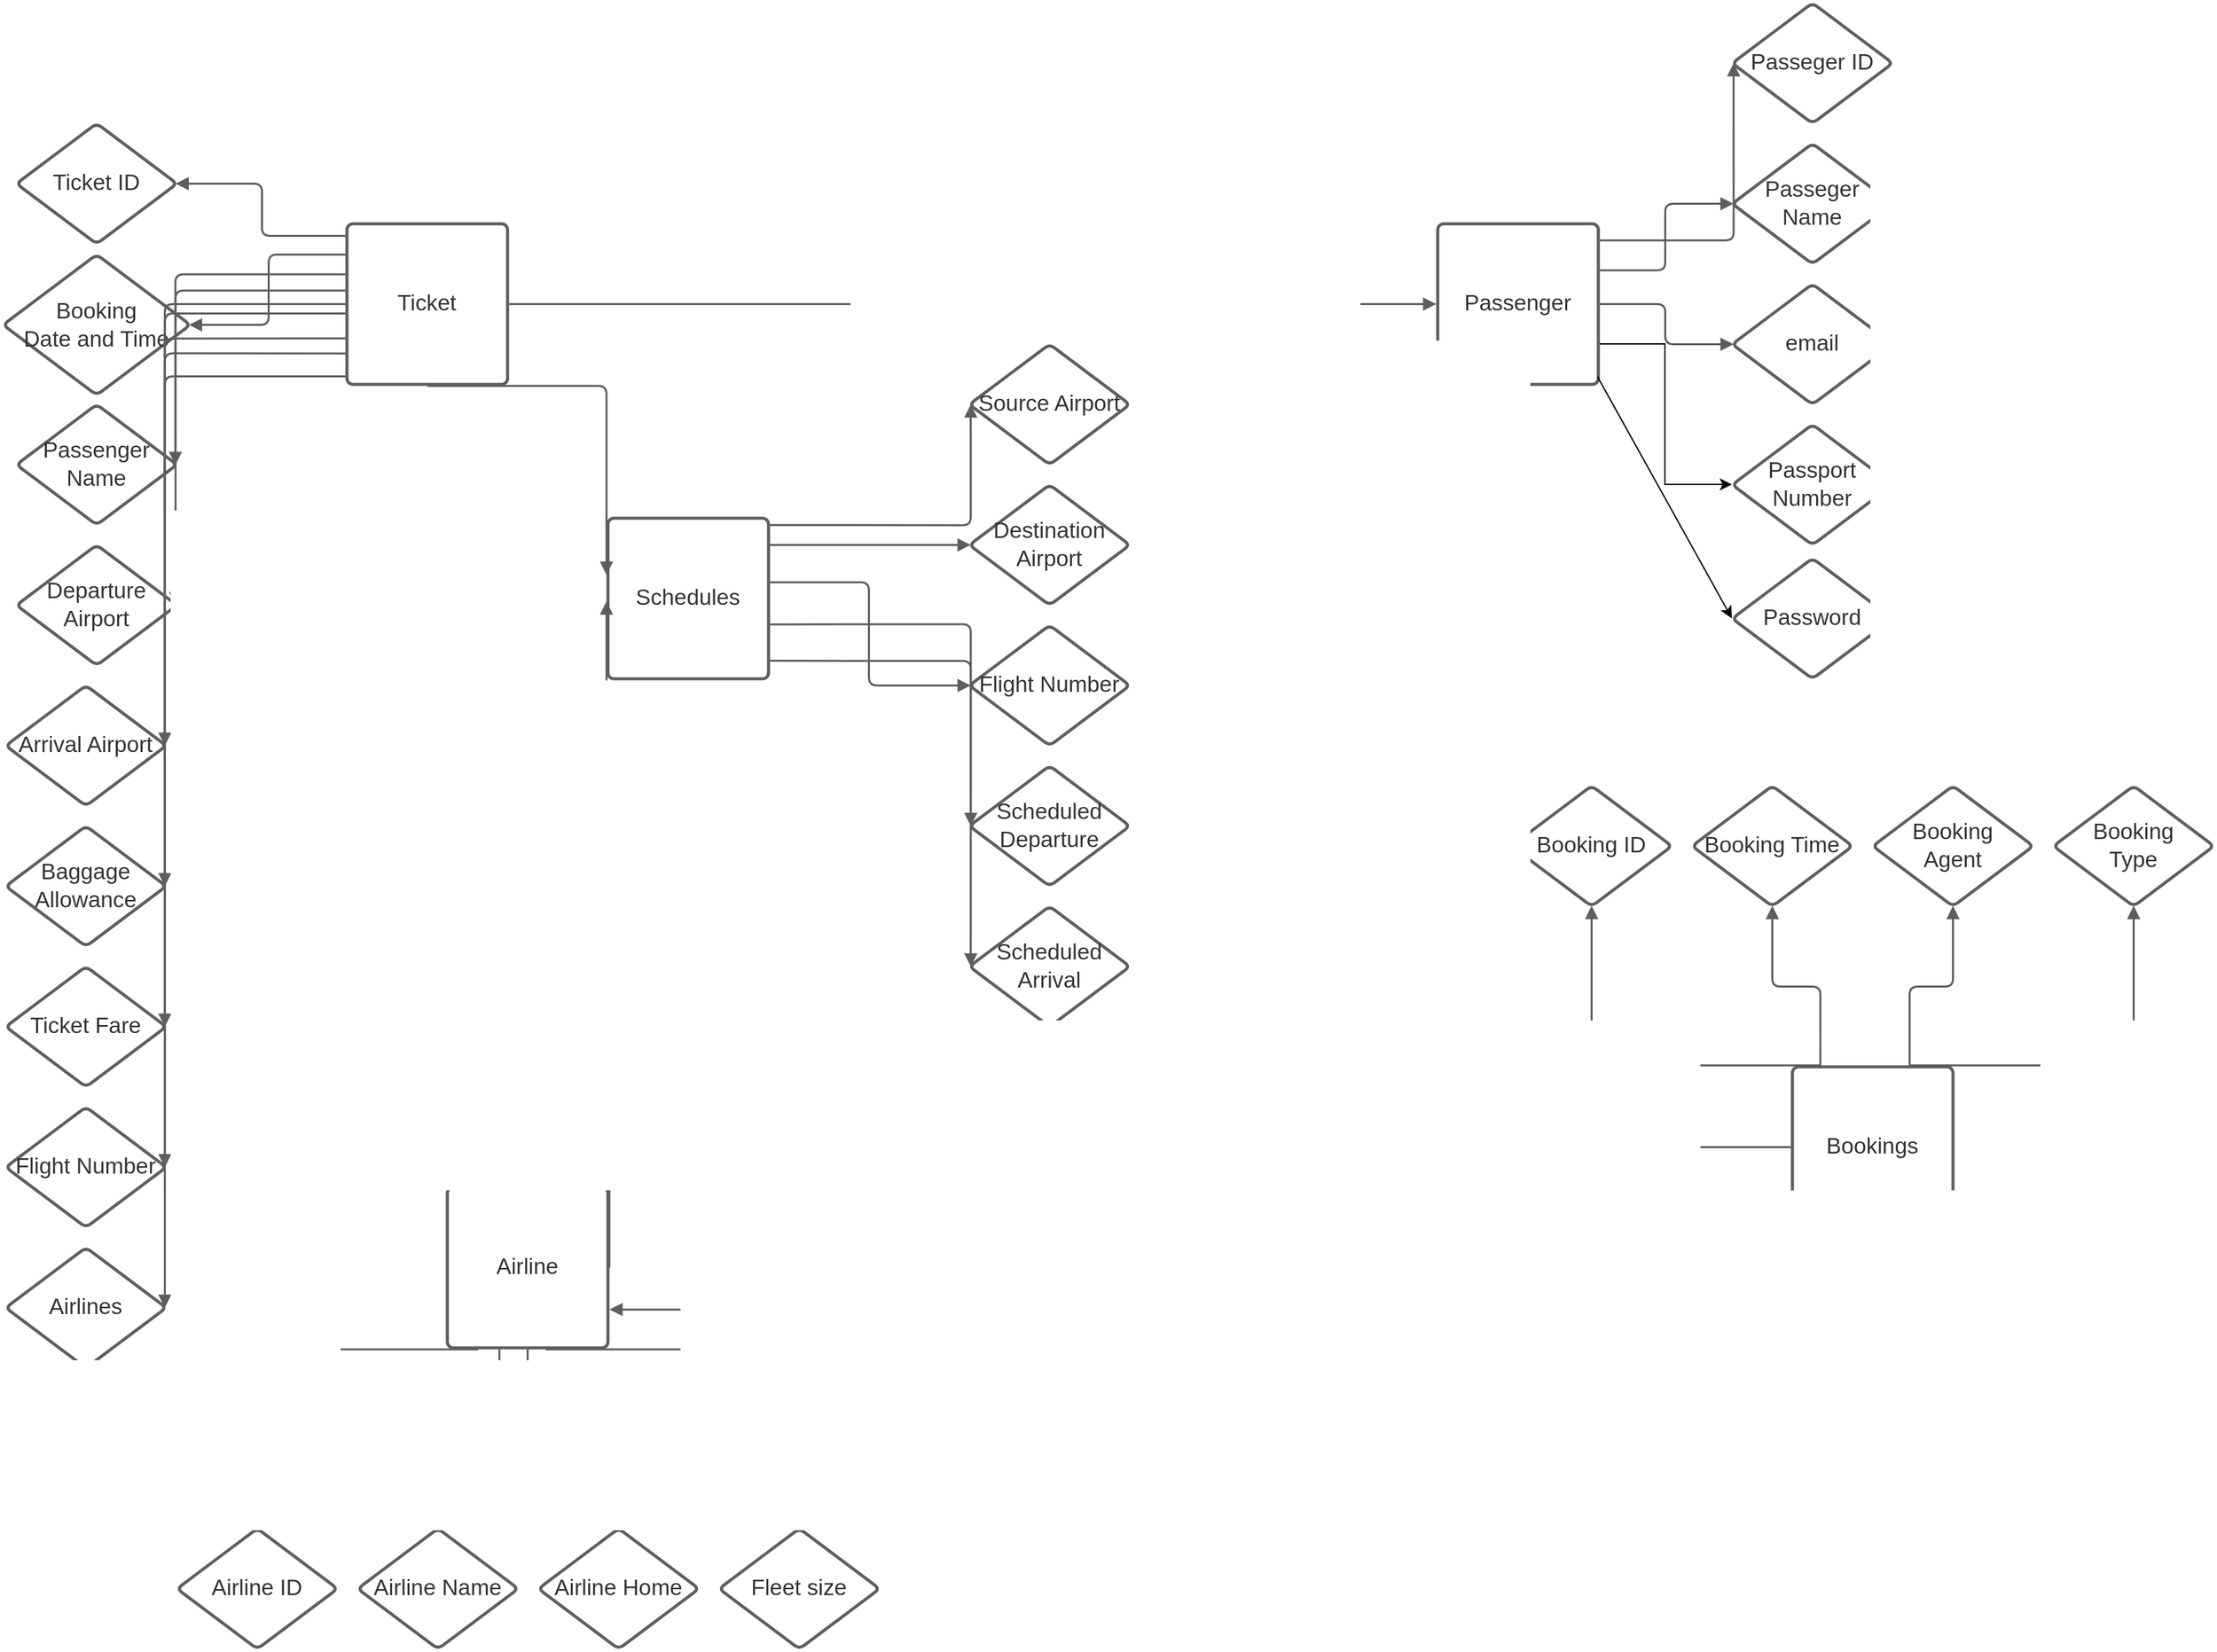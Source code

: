 <mxfile version="20.4.0" type="github">
  <diagram id="NJr7E7SvEQHaR1vQTsLx" name="Page-1">
    <mxGraphModel dx="2805" dy="2270" grid="1" gridSize="10" guides="1" tooltips="1" connect="1" arrows="1" fold="1" page="1" pageScale="1" pageWidth="850" pageHeight="1100" math="0" shadow="0">
      <root>
        <mxCell id="0" />
        <mxCell id="1" parent="0" />
        <UserObject label="Ticket" lucidchartObjectId="Fm5VCUD4C.kJ" id="rwwEqO6ymxVBcCzunAvk-1">
          <mxCell style="html=1;overflow=block;blockSpacing=1;whiteSpace=wrap;fontSize=16.7;fontColor=#333333;spacing=3.8;strokeColor=#5e5e5e;strokeOpacity=100;rounded=1;absoluteArcSize=1;arcSize=9;strokeWidth=2.3;" vertex="1" parent="1">
            <mxGeometry x="45" y="90" width="120" height="120" as="geometry" />
          </mxCell>
        </UserObject>
        <mxCell id="rwwEqO6ymxVBcCzunAvk-63" style="edgeStyle=orthogonalEdgeStyle;rounded=0;orthogonalLoop=1;jettySize=auto;html=1;exitX=1;exitY=0.75;exitDx=0;exitDy=0;entryX=0;entryY=0.5;entryDx=0;entryDy=0;" edge="1" parent="1" source="rwwEqO6ymxVBcCzunAvk-2" target="rwwEqO6ymxVBcCzunAvk-62">
          <mxGeometry relative="1" as="geometry" />
        </mxCell>
        <UserObject label="Passenger" lucidchartObjectId="0m5VhH8~N0yO" id="rwwEqO6ymxVBcCzunAvk-2">
          <mxCell style="html=1;overflow=block;blockSpacing=1;whiteSpace=wrap;fontSize=16.7;fontColor=#333333;spacing=3.8;strokeColor=#5e5e5e;strokeOpacity=100;rounded=1;absoluteArcSize=1;arcSize=9;strokeWidth=2.3;" vertex="1" parent="1">
            <mxGeometry x="860" y="90" width="120" height="120" as="geometry" />
          </mxCell>
        </UserObject>
        <UserObject label="Airline" lucidchartObjectId="nn5V1CBqbZpH" id="rwwEqO6ymxVBcCzunAvk-3">
          <mxCell style="html=1;overflow=block;blockSpacing=1;whiteSpace=wrap;fontSize=16.7;fontColor=#333333;spacing=3.8;strokeColor=#5e5e5e;strokeOpacity=100;rounded=1;absoluteArcSize=1;arcSize=9;strokeWidth=2.3;" vertex="1" parent="1">
            <mxGeometry x="120" y="810" width="120" height="120" as="geometry" />
          </mxCell>
        </UserObject>
        <UserObject label="Bookings" lucidchartObjectId="7q5VzRcH4v94" id="rwwEqO6ymxVBcCzunAvk-4">
          <mxCell style="html=1;overflow=block;blockSpacing=1;whiteSpace=wrap;fontSize=16.7;fontColor=#333333;spacing=3.8;strokeColor=#5e5e5e;strokeOpacity=100;rounded=1;absoluteArcSize=1;arcSize=9;strokeWidth=2.3;" vertex="1" parent="1">
            <mxGeometry x="1125" y="720" width="120" height="120" as="geometry" />
          </mxCell>
        </UserObject>
        <UserObject label="Schedules" lucidchartObjectId="Ow5VTkC.PQJ9" id="rwwEqO6ymxVBcCzunAvk-5">
          <mxCell style="html=1;overflow=block;blockSpacing=1;whiteSpace=wrap;fontSize=16.7;fontColor=#333333;spacing=3.8;strokeColor=#5e5e5e;strokeOpacity=100;rounded=1;absoluteArcSize=1;arcSize=9;strokeWidth=2.3;" vertex="1" parent="1">
            <mxGeometry x="240" y="310" width="120" height="120" as="geometry" />
          </mxCell>
        </UserObject>
        <UserObject label="" lucidchartObjectId="2w5VOv6-DANv" id="rwwEqO6ymxVBcCzunAvk-6">
          <mxCell style="html=1;jettySize=18;whiteSpace=wrap;fontSize=13;strokeColor=#5E5E5E;strokeWidth=1.5;rounded=1;arcSize=12;edgeStyle=orthogonalEdgeStyle;startArrow=none;endArrow=block;endFill=1;exitX=1.009;exitY=0.5;exitPerimeter=0;entryX=-0.009;entryY=0.5;entryPerimeter=0;" edge="1" parent="1" source="rwwEqO6ymxVBcCzunAvk-1" target="rwwEqO6ymxVBcCzunAvk-2">
            <mxGeometry width="100" height="100" relative="1" as="geometry">
              <Array as="points" />
            </mxGeometry>
          </mxCell>
        </UserObject>
        <UserObject label="" lucidchartObjectId="-w5V1gX_P.D4" id="rwwEqO6ymxVBcCzunAvk-7">
          <mxCell style="html=1;jettySize=18;whiteSpace=wrap;fontSize=13;strokeColor=#5E5E5E;strokeWidth=1.5;rounded=1;arcSize=12;edgeStyle=orthogonalEdgeStyle;startArrow=none;endArrow=block;endFill=1;exitX=1.009;exitY=0.5;exitPerimeter=0;entryX=-0.009;entryY=0.518;entryPerimeter=0;" edge="1" parent="1" source="rwwEqO6ymxVBcCzunAvk-3" target="rwwEqO6ymxVBcCzunAvk-5">
            <mxGeometry width="100" height="100" relative="1" as="geometry">
              <Array as="points" />
            </mxGeometry>
          </mxCell>
        </UserObject>
        <UserObject label="" lucidchartObjectId="bx5Vd0xJ5Oju" id="rwwEqO6ymxVBcCzunAvk-8">
          <mxCell style="html=1;jettySize=18;whiteSpace=wrap;fontSize=13;strokeColor=#5E5E5E;strokeWidth=1.5;rounded=1;arcSize=12;edgeStyle=orthogonalEdgeStyle;startArrow=none;endArrow=block;endFill=1;exitX=-0.009;exitY=0.5;exitPerimeter=0;entryX=1.009;entryY=0.761;entryPerimeter=0;" edge="1" parent="1" source="rwwEqO6ymxVBcCzunAvk-4" target="rwwEqO6ymxVBcCzunAvk-3">
            <mxGeometry width="100" height="100" relative="1" as="geometry">
              <Array as="points" />
            </mxGeometry>
          </mxCell>
        </UserObject>
        <UserObject label="" lucidchartObjectId="nx5V4lcjuJgG" id="rwwEqO6ymxVBcCzunAvk-9">
          <mxCell style="html=1;jettySize=18;whiteSpace=wrap;fontSize=13;strokeColor=#5E5E5E;strokeWidth=1.5;rounded=1;arcSize=12;edgeStyle=orthogonalEdgeStyle;startArrow=none;endArrow=block;endFill=1;exitX=0.5;exitY=1.009;exitPerimeter=0;entryX=-0.009;entryY=0.353;entryPerimeter=0;" edge="1" parent="1" source="rwwEqO6ymxVBcCzunAvk-1" target="rwwEqO6ymxVBcCzunAvk-5">
            <mxGeometry width="100" height="100" relative="1" as="geometry">
              <Array as="points" />
            </mxGeometry>
          </mxCell>
        </UserObject>
        <UserObject label="Source Airport" lucidchartObjectId="0G5VAMmsP6j." id="rwwEqO6ymxVBcCzunAvk-11">
          <mxCell style="html=1;overflow=block;blockSpacing=1;whiteSpace=wrap;rhombus;fontSize=16.7;fontColor=#333333;spacing=3.8;strokeColor=#5e5e5e;strokeOpacity=100;rounded=1;absoluteArcSize=1;arcSize=9;strokeWidth=2.3;" vertex="1" parent="1">
            <mxGeometry x="510" y="180" width="120" height="90" as="geometry" />
          </mxCell>
        </UserObject>
        <UserObject label="Destination Airport" lucidchartObjectId="uH5Vp8.bNOvY" id="rwwEqO6ymxVBcCzunAvk-12">
          <mxCell style="html=1;overflow=block;blockSpacing=1;whiteSpace=wrap;rhombus;fontSize=16.7;fontColor=#333333;spacing=3.8;strokeColor=#5e5e5e;strokeOpacity=100;rounded=1;absoluteArcSize=1;arcSize=9;strokeWidth=2.3;" vertex="1" parent="1">
            <mxGeometry x="510" y="285" width="120" height="90" as="geometry" />
          </mxCell>
        </UserObject>
        <UserObject label="Flight Number" lucidchartObjectId="GH5V97KyXGI6" id="rwwEqO6ymxVBcCzunAvk-13">
          <mxCell style="html=1;overflow=block;blockSpacing=1;whiteSpace=wrap;rhombus;fontSize=16.7;fontColor=#333333;spacing=3.8;strokeColor=#5e5e5e;strokeOpacity=100;rounded=1;absoluteArcSize=1;arcSize=9;strokeWidth=2.3;" vertex="1" parent="1">
            <mxGeometry x="510" y="390" width="120" height="90" as="geometry" />
          </mxCell>
        </UserObject>
        <UserObject label="Scheduled Departure" lucidchartObjectId="kI5VpfXz0Y34" id="rwwEqO6ymxVBcCzunAvk-14">
          <mxCell style="html=1;overflow=block;blockSpacing=1;whiteSpace=wrap;rhombus;fontSize=16.7;fontColor=#333333;spacing=3.8;strokeColor=#5e5e5e;strokeOpacity=100;rounded=1;absoluteArcSize=1;arcSize=9;strokeWidth=2.3;" vertex="1" parent="1">
            <mxGeometry x="510" y="495" width="120" height="90" as="geometry" />
          </mxCell>
        </UserObject>
        <UserObject label="Scheduled Arrival" lucidchartObjectId="xI5VFGIuFqcr" id="rwwEqO6ymxVBcCzunAvk-15">
          <mxCell style="html=1;overflow=block;blockSpacing=1;whiteSpace=wrap;rhombus;fontSize=16.7;fontColor=#333333;spacing=3.8;strokeColor=#5e5e5e;strokeOpacity=100;rounded=1;absoluteArcSize=1;arcSize=9;strokeWidth=2.3;" vertex="1" parent="1">
            <mxGeometry x="510" y="600" width="120" height="90" as="geometry" />
          </mxCell>
        </UserObject>
        <UserObject label="" lucidchartObjectId="LI5VxFXyH3Ur" id="rwwEqO6ymxVBcCzunAvk-16">
          <mxCell style="html=1;jettySize=18;whiteSpace=wrap;fontSize=13;strokeColor=#5E5E5E;strokeWidth=1.5;rounded=1;arcSize=12;edgeStyle=orthogonalEdgeStyle;startArrow=none;endArrow=block;endFill=1;exitX=1.009;exitY=0.043;exitPerimeter=0;entryX=0.009;entryY=0.5;entryPerimeter=0;" edge="1" parent="1" source="rwwEqO6ymxVBcCzunAvk-5" target="rwwEqO6ymxVBcCzunAvk-11">
            <mxGeometry width="100" height="100" relative="1" as="geometry">
              <Array as="points" />
            </mxGeometry>
          </mxCell>
        </UserObject>
        <UserObject label="" lucidchartObjectId="NI5Vds1T3dC4" id="rwwEqO6ymxVBcCzunAvk-17">
          <mxCell style="html=1;jettySize=18;whiteSpace=wrap;fontSize=13;strokeColor=#5E5E5E;strokeWidth=1.5;rounded=1;arcSize=12;edgeStyle=orthogonalEdgeStyle;startArrow=none;endArrow=block;endFill=1;exitX=1.009;exitY=0.167;exitPerimeter=0;entryX=0.009;entryY=0.5;entryPerimeter=0;" edge="1" parent="1" source="rwwEqO6ymxVBcCzunAvk-5" target="rwwEqO6ymxVBcCzunAvk-12">
            <mxGeometry width="100" height="100" relative="1" as="geometry">
              <Array as="points" />
            </mxGeometry>
          </mxCell>
        </UserObject>
        <UserObject label="" lucidchartObjectId="TI5VMy9LbJIM" id="rwwEqO6ymxVBcCzunAvk-18">
          <mxCell style="html=1;jettySize=18;whiteSpace=wrap;fontSize=13;strokeColor=#5E5E5E;strokeWidth=1.5;rounded=1;arcSize=12;edgeStyle=orthogonalEdgeStyle;startArrow=none;endArrow=block;endFill=1;exitX=1.009;exitY=0.399;exitPerimeter=0;entryX=0.009;entryY=0.5;entryPerimeter=0;" edge="1" parent="1" source="rwwEqO6ymxVBcCzunAvk-5" target="rwwEqO6ymxVBcCzunAvk-13">
            <mxGeometry width="100" height="100" relative="1" as="geometry">
              <Array as="points" />
            </mxGeometry>
          </mxCell>
        </UserObject>
        <UserObject label="" lucidchartObjectId="vJ5VB6rCKYNH" id="rwwEqO6ymxVBcCzunAvk-19">
          <mxCell style="html=1;jettySize=18;whiteSpace=wrap;fontSize=13;strokeColor=#5E5E5E;strokeWidth=1.5;rounded=1;arcSize=12;edgeStyle=orthogonalEdgeStyle;startArrow=none;endArrow=block;endFill=1;exitX=1.009;exitY=0.661;exitPerimeter=0;entryX=0.009;entryY=0.5;entryPerimeter=0;" edge="1" parent="1" source="rwwEqO6ymxVBcCzunAvk-5" target="rwwEqO6ymxVBcCzunAvk-14">
            <mxGeometry width="100" height="100" relative="1" as="geometry">
              <Array as="points" />
            </mxGeometry>
          </mxCell>
        </UserObject>
        <UserObject label="" lucidchartObjectId="yJ5VWNncPXeZ" id="rwwEqO6ymxVBcCzunAvk-20">
          <mxCell style="html=1;jettySize=18;whiteSpace=wrap;fontSize=13;strokeColor=#5E5E5E;strokeWidth=1.5;rounded=1;arcSize=12;edgeStyle=orthogonalEdgeStyle;startArrow=none;endArrow=block;endFill=1;exitX=1.009;exitY=0.888;exitPerimeter=0;entryX=0.009;entryY=0.5;entryPerimeter=0;" edge="1" parent="1" source="rwwEqO6ymxVBcCzunAvk-5" target="rwwEqO6ymxVBcCzunAvk-15">
            <mxGeometry width="100" height="100" relative="1" as="geometry">
              <Array as="points" />
            </mxGeometry>
          </mxCell>
        </UserObject>
        <UserObject label="Airline ID" lucidchartObjectId="hL5VdezZgwuH" id="rwwEqO6ymxVBcCzunAvk-21">
          <mxCell style="html=1;overflow=block;blockSpacing=1;whiteSpace=wrap;rhombus;fontSize=16.7;fontColor=#333333;spacing=3.8;strokeColor=#5e5e5e;strokeOpacity=100;rounded=1;absoluteArcSize=1;arcSize=9;strokeWidth=2.3;" vertex="1" parent="1">
            <mxGeometry x="-82" y="1065" width="120" height="90" as="geometry" />
          </mxCell>
        </UserObject>
        <UserObject label="Airline Name" lucidchartObjectId="rL5V3EdXXXrW" id="rwwEqO6ymxVBcCzunAvk-22">
          <mxCell style="html=1;overflow=block;blockSpacing=1;whiteSpace=wrap;rhombus;fontSize=16.7;fontColor=#333333;spacing=3.8;strokeColor=#5e5e5e;strokeOpacity=100;rounded=1;absoluteArcSize=1;arcSize=9;strokeWidth=2.3;" vertex="1" parent="1">
            <mxGeometry x="53" y="1065" width="120" height="90" as="geometry" />
          </mxCell>
        </UserObject>
        <UserObject label="Airline Home" lucidchartObjectId="vL5Veuiz3L.t" id="rwwEqO6ymxVBcCzunAvk-23">
          <mxCell style="html=1;overflow=block;blockSpacing=1;whiteSpace=wrap;rhombus;fontSize=16.7;fontColor=#333333;spacing=3.8;strokeColor=#5e5e5e;strokeOpacity=100;rounded=1;absoluteArcSize=1;arcSize=9;strokeWidth=2.3;" vertex="1" parent="1">
            <mxGeometry x="188" y="1065" width="120" height="90" as="geometry" />
          </mxCell>
        </UserObject>
        <UserObject label="Fleet size" lucidchartObjectId="zL5Vg_APFInP" id="rwwEqO6ymxVBcCzunAvk-24">
          <mxCell style="html=1;overflow=block;blockSpacing=1;whiteSpace=wrap;rhombus;fontSize=16.7;fontColor=#333333;spacing=3.8;strokeColor=#5e5e5e;strokeOpacity=100;rounded=1;absoluteArcSize=1;arcSize=9;strokeWidth=2.3;" vertex="1" parent="1">
            <mxGeometry x="323" y="1065" width="120" height="90" as="geometry" />
          </mxCell>
        </UserObject>
        <UserObject label="" lucidchartObjectId="QN5VmSA0xLcr" id="rwwEqO6ymxVBcCzunAvk-25">
          <mxCell style="html=1;jettySize=18;whiteSpace=wrap;fontSize=13;strokeColor=#5E5E5E;strokeWidth=1.5;rounded=1;arcSize=12;edgeStyle=orthogonalEdgeStyle;startArrow=none;endArrow=block;endFill=1;exitX=0.192;exitY=1.009;exitPerimeter=0;entryX=0.5;entryY=0.004;entryPerimeter=0;" edge="1" parent="1" source="rwwEqO6ymxVBcCzunAvk-3" target="rwwEqO6ymxVBcCzunAvk-21">
            <mxGeometry width="100" height="100" relative="1" as="geometry">
              <Array as="points" />
            </mxGeometry>
          </mxCell>
        </UserObject>
        <UserObject label="" lucidchartObjectId="ZN5V3.YG2r5." id="rwwEqO6ymxVBcCzunAvk-26">
          <mxCell style="html=1;jettySize=18;whiteSpace=wrap;fontSize=13;strokeColor=#5E5E5E;strokeWidth=1.5;rounded=1;arcSize=12;edgeStyle=orthogonalEdgeStyle;startArrow=none;endArrow=block;endFill=1;exitX=0.324;exitY=1.009;exitPerimeter=0;entryX=0.5;entryY=0.004;entryPerimeter=0;" edge="1" parent="1" source="rwwEqO6ymxVBcCzunAvk-3" target="rwwEqO6ymxVBcCzunAvk-22">
            <mxGeometry width="100" height="100" relative="1" as="geometry">
              <Array as="points" />
            </mxGeometry>
          </mxCell>
        </UserObject>
        <UserObject label="" lucidchartObjectId="2N5VEU3Fv.yW" id="rwwEqO6ymxVBcCzunAvk-27">
          <mxCell style="html=1;jettySize=18;whiteSpace=wrap;fontSize=13;strokeColor=#5E5E5E;strokeWidth=1.5;rounded=1;arcSize=12;edgeStyle=orthogonalEdgeStyle;startArrow=none;endArrow=block;endFill=1;exitX=0.5;exitY=1.009;exitPerimeter=0;entryX=0.5;entryY=0.004;entryPerimeter=0;" edge="1" parent="1" source="rwwEqO6ymxVBcCzunAvk-3" target="rwwEqO6ymxVBcCzunAvk-23">
            <mxGeometry width="100" height="100" relative="1" as="geometry">
              <Array as="points" />
            </mxGeometry>
          </mxCell>
        </UserObject>
        <UserObject label="" lucidchartObjectId="6N5VvMVMm4cU" id="rwwEqO6ymxVBcCzunAvk-28">
          <mxCell style="html=1;jettySize=18;whiteSpace=wrap;fontSize=13;strokeColor=#5E5E5E;strokeWidth=1.5;rounded=1;arcSize=12;edgeStyle=orthogonalEdgeStyle;startArrow=none;endArrow=block;endFill=1;exitX=0.612;exitY=1.009;exitPerimeter=0;entryX=0.5;entryY=0.004;entryPerimeter=0;" edge="1" parent="1" source="rwwEqO6ymxVBcCzunAvk-3" target="rwwEqO6ymxVBcCzunAvk-24">
            <mxGeometry width="100" height="100" relative="1" as="geometry">
              <Array as="points" />
            </mxGeometry>
          </mxCell>
        </UserObject>
        <UserObject label="Ticket ID" lucidchartObjectId="IR5V7azKxIJO" id="rwwEqO6ymxVBcCzunAvk-29">
          <mxCell style="html=1;overflow=block;blockSpacing=1;whiteSpace=wrap;rhombus;fontSize=16.7;fontColor=#333333;spacing=3.8;strokeColor=#5e5e5e;strokeOpacity=100;rounded=1;absoluteArcSize=1;arcSize=9;strokeWidth=2.3;" vertex="1" parent="1">
            <mxGeometry x="-202" y="15" width="120" height="90" as="geometry" />
          </mxCell>
        </UserObject>
        <UserObject label="Booking&#xa;Date and Time" lucidchartObjectId="OR5VnzNYM8q8" id="rwwEqO6ymxVBcCzunAvk-30">
          <mxCell style="html=1;overflow=block;blockSpacing=1;whiteSpace=wrap;rhombus;fontSize=16.7;fontColor=#333333;spacing=3.8;strokeColor=#5e5e5e;strokeOpacity=100;rounded=1;absoluteArcSize=1;arcSize=9;strokeWidth=2.3;" vertex="1" parent="1">
            <mxGeometry x="-212" y="113" width="140" height="105" as="geometry" />
          </mxCell>
        </UserObject>
        <UserObject label="Passenger Name" lucidchartObjectId="SR5VWvs5Lo2G" id="rwwEqO6ymxVBcCzunAvk-31">
          <mxCell style="html=1;overflow=block;blockSpacing=1;whiteSpace=wrap;rhombus;fontSize=16.7;fontColor=#333333;spacing=3.8;strokeColor=#5e5e5e;strokeOpacity=100;rounded=1;absoluteArcSize=1;arcSize=9;strokeWidth=2.3;" vertex="1" parent="1">
            <mxGeometry x="-202" y="225" width="120" height="90" as="geometry" />
          </mxCell>
        </UserObject>
        <UserObject label="Departure Airport" lucidchartObjectId="SR5VGSA2Hnaw" id="rwwEqO6ymxVBcCzunAvk-32">
          <mxCell style="html=1;overflow=block;blockSpacing=1;whiteSpace=wrap;rhombus;fontSize=16.7;fontColor=#333333;spacing=3.8;strokeColor=#5e5e5e;strokeOpacity=100;rounded=1;absoluteArcSize=1;arcSize=9;strokeWidth=2.3;" vertex="1" parent="1">
            <mxGeometry x="-202" y="330" width="120" height="90" as="geometry" />
          </mxCell>
        </UserObject>
        <UserObject label="Arrival Airport" lucidchartObjectId="ZR5V9vHlwbau" id="rwwEqO6ymxVBcCzunAvk-33">
          <mxCell style="html=1;overflow=block;blockSpacing=1;whiteSpace=wrap;rhombus;fontSize=16.7;fontColor=#333333;spacing=3.8;strokeColor=#5e5e5e;strokeOpacity=100;rounded=1;absoluteArcSize=1;arcSize=9;strokeWidth=2.3;" vertex="1" parent="1">
            <mxGeometry x="-210" y="435" width="120" height="90" as="geometry" />
          </mxCell>
        </UserObject>
        <UserObject label="Baggage Allowance" lucidchartObjectId="ZR5VtX6q.qOH" id="rwwEqO6ymxVBcCzunAvk-34">
          <mxCell style="html=1;overflow=block;blockSpacing=1;whiteSpace=wrap;rhombus;fontSize=16.7;fontColor=#333333;spacing=3.8;strokeColor=#5e5e5e;strokeOpacity=100;rounded=1;absoluteArcSize=1;arcSize=9;strokeWidth=2.3;" vertex="1" parent="1">
            <mxGeometry x="-210" y="540" width="120" height="90" as="geometry" />
          </mxCell>
        </UserObject>
        <UserObject label="Ticket Fare" lucidchartObjectId="4S5VwBM.3yt_" id="rwwEqO6ymxVBcCzunAvk-35">
          <mxCell style="html=1;overflow=block;blockSpacing=1;whiteSpace=wrap;rhombus;fontSize=16.7;fontColor=#333333;spacing=3.8;strokeColor=#5e5e5e;strokeOpacity=100;rounded=1;absoluteArcSize=1;arcSize=9;strokeWidth=2.3;" vertex="1" parent="1">
            <mxGeometry x="-210" y="645" width="120" height="90" as="geometry" />
          </mxCell>
        </UserObject>
        <UserObject label="Flight Number" lucidchartObjectId="4S5VpWgV7goC" id="rwwEqO6ymxVBcCzunAvk-36">
          <mxCell style="html=1;overflow=block;blockSpacing=1;whiteSpace=wrap;rhombus;fontSize=16.7;fontColor=#333333;spacing=3.8;strokeColor=#5e5e5e;strokeOpacity=100;rounded=1;absoluteArcSize=1;arcSize=9;strokeWidth=2.3;" vertex="1" parent="1">
            <mxGeometry x="-210" y="750" width="120" height="90" as="geometry" />
          </mxCell>
        </UserObject>
        <UserObject label="Airlines" lucidchartObjectId=".T5Vqf5Sisih" id="rwwEqO6ymxVBcCzunAvk-37">
          <mxCell style="html=1;overflow=block;blockSpacing=1;whiteSpace=wrap;rhombus;fontSize=16.7;fontColor=#333333;spacing=3.8;strokeColor=#5e5e5e;strokeOpacity=100;rounded=1;absoluteArcSize=1;arcSize=9;strokeWidth=2.3;" vertex="1" parent="1">
            <mxGeometry x="-210" y="855" width="120" height="90" as="geometry" />
          </mxCell>
        </UserObject>
        <UserObject label="" lucidchartObjectId="iV5VwtTc.krD" id="rwwEqO6ymxVBcCzunAvk-38">
          <mxCell style="html=1;jettySize=18;whiteSpace=wrap;fontSize=13;strokeColor=#5E5E5E;strokeWidth=1.5;rounded=1;arcSize=12;edgeStyle=orthogonalEdgeStyle;startArrow=none;endArrow=block;endFill=1;exitX=-0.009;exitY=0.075;exitPerimeter=0;entryX=0.991;entryY=0.5;entryPerimeter=0;" edge="1" parent="1" source="rwwEqO6ymxVBcCzunAvk-1" target="rwwEqO6ymxVBcCzunAvk-29">
            <mxGeometry width="100" height="100" relative="1" as="geometry">
              <Array as="points" />
            </mxGeometry>
          </mxCell>
        </UserObject>
        <UserObject label="" lucidchartObjectId="lV5V4tSw5rNJ" id="rwwEqO6ymxVBcCzunAvk-39">
          <mxCell style="html=1;jettySize=18;whiteSpace=wrap;fontSize=13;strokeColor=#5E5E5E;strokeWidth=1.5;rounded=1;arcSize=12;edgeStyle=orthogonalEdgeStyle;startArrow=none;endArrow=block;endFill=1;exitX=-0.009;exitY=0.192;exitPerimeter=0;entryX=0.992;entryY=0.5;entryPerimeter=0;" edge="1" parent="1" source="rwwEqO6ymxVBcCzunAvk-1" target="rwwEqO6ymxVBcCzunAvk-30">
            <mxGeometry width="100" height="100" relative="1" as="geometry">
              <Array as="points" />
            </mxGeometry>
          </mxCell>
        </UserObject>
        <UserObject label="" lucidchartObjectId="nV5VGVpIUTg6" id="rwwEqO6ymxVBcCzunAvk-40">
          <mxCell style="html=1;jettySize=18;whiteSpace=wrap;fontSize=13;strokeColor=#5E5E5E;strokeWidth=1.5;rounded=1;arcSize=12;edgeStyle=orthogonalEdgeStyle;startArrow=none;endArrow=block;endFill=1;exitX=-0.009;exitY=0.315;exitPerimeter=0;entryX=0.99;entryY=0.503;entryPerimeter=0;" edge="1" parent="1" source="rwwEqO6ymxVBcCzunAvk-1" target="rwwEqO6ymxVBcCzunAvk-31">
            <mxGeometry width="100" height="100" relative="1" as="geometry">
              <Array as="points" />
            </mxGeometry>
          </mxCell>
        </UserObject>
        <UserObject label="" lucidchartObjectId="sV5V79JOKqjw" id="rwwEqO6ymxVBcCzunAvk-41">
          <mxCell style="html=1;jettySize=18;whiteSpace=wrap;fontSize=13;strokeColor=#5E5E5E;strokeWidth=1.5;rounded=1;arcSize=12;edgeStyle=orthogonalEdgeStyle;startArrow=none;endArrow=block;endFill=1;exitX=-0.009;exitY=0.416;exitPerimeter=0;entryX=0.991;entryY=0.5;entryPerimeter=0;" edge="1" parent="1" source="rwwEqO6ymxVBcCzunAvk-1" target="rwwEqO6ymxVBcCzunAvk-32">
            <mxGeometry width="100" height="100" relative="1" as="geometry">
              <Array as="points" />
            </mxGeometry>
          </mxCell>
        </UserObject>
        <UserObject label="" lucidchartObjectId="CV5VsphEW.C8" id="rwwEqO6ymxVBcCzunAvk-42">
          <mxCell style="html=1;jettySize=18;whiteSpace=wrap;fontSize=13;strokeColor=#5E5E5E;strokeWidth=1.5;rounded=1;arcSize=12;edgeStyle=orthogonalEdgeStyle;startArrow=none;endArrow=block;endFill=1;exitX=-0.009;exitY=0.5;exitPerimeter=0;entryX=0.991;entryY=0.5;entryPerimeter=0;" edge="1" parent="1" source="rwwEqO6ymxVBcCzunAvk-1" target="rwwEqO6ymxVBcCzunAvk-33">
            <mxGeometry width="100" height="100" relative="1" as="geometry">
              <Array as="points" />
            </mxGeometry>
          </mxCell>
        </UserObject>
        <UserObject label="" lucidchartObjectId="HV5Vu4QPPJsA" id="rwwEqO6ymxVBcCzunAvk-43">
          <mxCell style="html=1;jettySize=18;whiteSpace=wrap;fontSize=13;strokeColor=#5E5E5E;strokeWidth=1.5;rounded=1;arcSize=12;edgeStyle=orthogonalEdgeStyle;startArrow=none;endArrow=block;endFill=1;exitX=-0.009;exitY=0.558;exitPerimeter=0;entryX=0.991;entryY=0.5;entryPerimeter=0;" edge="1" parent="1" source="rwwEqO6ymxVBcCzunAvk-1" target="rwwEqO6ymxVBcCzunAvk-34">
            <mxGeometry width="100" height="100" relative="1" as="geometry">
              <Array as="points" />
            </mxGeometry>
          </mxCell>
        </UserObject>
        <UserObject label="" lucidchartObjectId="WV5V79~mfW_1" id="rwwEqO6ymxVBcCzunAvk-44">
          <mxCell style="html=1;jettySize=18;whiteSpace=wrap;fontSize=13;strokeColor=#5E5E5E;strokeWidth=1.5;rounded=1;arcSize=12;edgeStyle=orthogonalEdgeStyle;startArrow=none;endArrow=block;endFill=1;exitX=-0.009;exitY=0.714;exitPerimeter=0;entryX=0.991;entryY=0.5;entryPerimeter=0;" edge="1" parent="1" source="rwwEqO6ymxVBcCzunAvk-1" target="rwwEqO6ymxVBcCzunAvk-35">
            <mxGeometry width="100" height="100" relative="1" as="geometry">
              <Array as="points" />
            </mxGeometry>
          </mxCell>
        </UserObject>
        <UserObject label="" lucidchartObjectId="1V5VHJSzTGmY" id="rwwEqO6ymxVBcCzunAvk-45">
          <mxCell style="html=1;jettySize=18;whiteSpace=wrap;fontSize=13;strokeColor=#5E5E5E;strokeWidth=1.5;rounded=1;arcSize=12;edgeStyle=orthogonalEdgeStyle;startArrow=none;endArrow=block;endFill=1;exitX=-0.009;exitY=0.807;exitPerimeter=0;entryX=0.991;entryY=0.5;entryPerimeter=0;" edge="1" parent="1" source="rwwEqO6ymxVBcCzunAvk-1" target="rwwEqO6ymxVBcCzunAvk-36">
            <mxGeometry width="100" height="100" relative="1" as="geometry">
              <Array as="points" />
            </mxGeometry>
          </mxCell>
        </UserObject>
        <UserObject label="" lucidchartObjectId="BW5VHDEWtV0w" id="rwwEqO6ymxVBcCzunAvk-46">
          <mxCell style="html=1;jettySize=18;whiteSpace=wrap;fontSize=13;strokeColor=#5E5E5E;strokeWidth=1.5;rounded=1;arcSize=12;edgeStyle=orthogonalEdgeStyle;startArrow=none;endArrow=block;endFill=1;exitX=-0.009;exitY=0.95;exitPerimeter=0;entryX=0.991;entryY=0.5;entryPerimeter=0;" edge="1" parent="1" source="rwwEqO6ymxVBcCzunAvk-1" target="rwwEqO6ymxVBcCzunAvk-37">
            <mxGeometry width="100" height="100" relative="1" as="geometry">
              <Array as="points" />
            </mxGeometry>
          </mxCell>
        </UserObject>
        <UserObject label="Booking ID" lucidchartObjectId="W.5V1lvYkzp3" id="rwwEqO6ymxVBcCzunAvk-47">
          <mxCell style="html=1;overflow=block;blockSpacing=1;whiteSpace=wrap;rhombus;fontSize=16.7;fontColor=#333333;spacing=3.8;strokeColor=#5e5e5e;strokeOpacity=100;rounded=1;absoluteArcSize=1;arcSize=9;strokeWidth=2.3;" vertex="1" parent="1">
            <mxGeometry x="915" y="510" width="120" height="90" as="geometry" />
          </mxCell>
        </UserObject>
        <UserObject label="Booking Time" lucidchartObjectId="6.5VOEGicj_k" id="rwwEqO6ymxVBcCzunAvk-48">
          <mxCell style="html=1;overflow=block;blockSpacing=1;whiteSpace=wrap;rhombus;fontSize=16.7;fontColor=#333333;spacing=3.8;strokeColor=#5e5e5e;strokeOpacity=100;rounded=1;absoluteArcSize=1;arcSize=9;strokeWidth=2.3;" vertex="1" parent="1">
            <mxGeometry x="1050" y="510" width="120" height="90" as="geometry" />
          </mxCell>
        </UserObject>
        <UserObject label="Booking&#xa;Agent " lucidchartObjectId="9.5VeFBdmi.V" id="rwwEqO6ymxVBcCzunAvk-49">
          <mxCell style="html=1;overflow=block;blockSpacing=1;whiteSpace=wrap;rhombus;fontSize=16.7;fontColor=#333333;spacing=3.8;strokeColor=#5e5e5e;strokeOpacity=100;rounded=1;absoluteArcSize=1;arcSize=9;strokeWidth=2.3;" vertex="1" parent="1">
            <mxGeometry x="1185" y="510" width="120" height="90" as="geometry" />
          </mxCell>
        </UserObject>
        <UserObject label="Booking&#xa;Type" lucidchartObjectId="9.5VK8zTb8N-" id="rwwEqO6ymxVBcCzunAvk-50">
          <mxCell style="html=1;overflow=block;blockSpacing=1;whiteSpace=wrap;rhombus;fontSize=16.7;fontColor=#333333;spacing=3.8;strokeColor=#5e5e5e;strokeOpacity=100;rounded=1;absoluteArcSize=1;arcSize=9;strokeWidth=2.3;" vertex="1" parent="1">
            <mxGeometry x="1320" y="510" width="120" height="90" as="geometry" />
          </mxCell>
        </UserObject>
        <UserObject label="" lucidchartObjectId="g~5VNRBddXcp" id="rwwEqO6ymxVBcCzunAvk-51">
          <mxCell style="html=1;jettySize=18;whiteSpace=wrap;fontSize=13;strokeColor=#5E5E5E;strokeWidth=1.5;rounded=1;arcSize=12;edgeStyle=orthogonalEdgeStyle;startArrow=none;endArrow=block;endFill=1;exitX=0.174;exitY=-0.009;exitPerimeter=0;entryX=0.5;entryY=0.996;entryPerimeter=0;" edge="1" parent="1" source="rwwEqO6ymxVBcCzunAvk-4" target="rwwEqO6ymxVBcCzunAvk-47">
            <mxGeometry width="100" height="100" relative="1" as="geometry">
              <Array as="points" />
            </mxGeometry>
          </mxCell>
        </UserObject>
        <UserObject label="" lucidchartObjectId="w~5V59wADXyr" id="rwwEqO6ymxVBcCzunAvk-52">
          <mxCell style="html=1;jettySize=18;whiteSpace=wrap;fontSize=13;strokeColor=#5E5E5E;strokeWidth=1.5;rounded=1;arcSize=12;edgeStyle=orthogonalEdgeStyle;startArrow=none;endArrow=block;endFill=1;exitX=0.174;exitY=-0.009;exitPerimeter=0;entryX=0.5;entryY=0.996;entryPerimeter=0;" edge="1" parent="1" source="rwwEqO6ymxVBcCzunAvk-4" target="rwwEqO6ymxVBcCzunAvk-48">
            <mxGeometry width="100" height="100" relative="1" as="geometry">
              <Array as="points" />
            </mxGeometry>
          </mxCell>
        </UserObject>
        <UserObject label="" lucidchartObjectId="B~5VCqN3sCsA" id="rwwEqO6ymxVBcCzunAvk-53">
          <mxCell style="html=1;jettySize=18;whiteSpace=wrap;fontSize=13;strokeColor=#5E5E5E;strokeWidth=1.5;rounded=1;arcSize=12;edgeStyle=orthogonalEdgeStyle;startArrow=none;endArrow=block;endFill=1;exitX=0.73;exitY=-0.009;exitPerimeter=0;entryX=0.5;entryY=0.996;entryPerimeter=0;" edge="1" parent="1" source="rwwEqO6ymxVBcCzunAvk-4" target="rwwEqO6ymxVBcCzunAvk-49">
            <mxGeometry width="100" height="100" relative="1" as="geometry">
              <Array as="points" />
            </mxGeometry>
          </mxCell>
        </UserObject>
        <UserObject label="" lucidchartObjectId="Q~5VkCsWiVje" id="rwwEqO6ymxVBcCzunAvk-54">
          <mxCell style="html=1;jettySize=18;whiteSpace=wrap;fontSize=13;strokeColor=#5E5E5E;strokeWidth=1.5;rounded=1;arcSize=12;edgeStyle=orthogonalEdgeStyle;startArrow=none;endArrow=block;endFill=1;exitX=0.73;exitY=-0.009;exitPerimeter=0;entryX=0.5;entryY=0.996;entryPerimeter=0;" edge="1" parent="1" source="rwwEqO6ymxVBcCzunAvk-4" target="rwwEqO6ymxVBcCzunAvk-50">
            <mxGeometry width="100" height="100" relative="1" as="geometry">
              <Array as="points" />
            </mxGeometry>
          </mxCell>
        </UserObject>
        <UserObject label="Passeger ID" lucidchartObjectId="5b6VxWSgr343" id="rwwEqO6ymxVBcCzunAvk-55">
          <mxCell style="html=1;overflow=block;blockSpacing=1;whiteSpace=wrap;rhombus;fontSize=16.7;fontColor=#333333;spacing=3.8;strokeColor=#5e5e5e;strokeOpacity=100;rounded=1;absoluteArcSize=1;arcSize=9;strokeWidth=2.3;" vertex="1" parent="1">
            <mxGeometry x="1080" y="-75" width="120" height="90" as="geometry" />
          </mxCell>
        </UserObject>
        <UserObject label="" lucidchartObjectId="9b6V6bag2zkw" id="rwwEqO6ymxVBcCzunAvk-56">
          <mxCell style="html=1;jettySize=18;whiteSpace=wrap;fontSize=13;strokeColor=#5E5E5E;strokeWidth=1.5;rounded=1;arcSize=12;edgeStyle=orthogonalEdgeStyle;startArrow=none;endArrow=block;endFill=1;exitX=1.009;exitY=0.103;exitPerimeter=0;entryX=0.009;entryY=0.5;entryPerimeter=0;" edge="1" parent="1" source="rwwEqO6ymxVBcCzunAvk-2" target="rwwEqO6ymxVBcCzunAvk-55">
            <mxGeometry width="100" height="100" relative="1" as="geometry">
              <Array as="points" />
            </mxGeometry>
          </mxCell>
        </UserObject>
        <UserObject label="Passeger Name" lucidchartObjectId="gc6VSx1S~M1R" id="rwwEqO6ymxVBcCzunAvk-57">
          <mxCell style="html=1;overflow=block;blockSpacing=1;whiteSpace=wrap;rhombus;fontSize=16.7;fontColor=#333333;spacing=3.8;strokeColor=#5e5e5e;strokeOpacity=100;rounded=1;absoluteArcSize=1;arcSize=9;strokeWidth=2.3;" vertex="1" parent="1">
            <mxGeometry x="1080" y="30" width="120" height="90" as="geometry" />
          </mxCell>
        </UserObject>
        <UserObject label="" lucidchartObjectId="Dc6VOCK4FM~n" id="rwwEqO6ymxVBcCzunAvk-58">
          <mxCell style="html=1;jettySize=18;whiteSpace=wrap;fontSize=13;strokeColor=#5E5E5E;strokeWidth=1.5;rounded=1;arcSize=12;edgeStyle=orthogonalEdgeStyle;startArrow=none;endArrow=block;endFill=1;exitX=1.009;exitY=0.29;exitPerimeter=0;entryX=0.009;entryY=0.5;entryPerimeter=0;" edge="1" parent="1" source="rwwEqO6ymxVBcCzunAvk-2" target="rwwEqO6ymxVBcCzunAvk-57">
            <mxGeometry width="100" height="100" relative="1" as="geometry">
              <Array as="points" />
            </mxGeometry>
          </mxCell>
        </UserObject>
        <UserObject label="email" lucidchartObjectId="Kc6V6YDcWs4u" id="rwwEqO6ymxVBcCzunAvk-59">
          <mxCell style="html=1;overflow=block;blockSpacing=1;whiteSpace=wrap;rhombus;fontSize=16.7;fontColor=#333333;spacing=3.8;strokeColor=#5e5e5e;strokeOpacity=100;rounded=1;absoluteArcSize=1;arcSize=9;strokeWidth=2.3;" vertex="1" parent="1">
            <mxGeometry x="1080" y="135" width="120" height="90" as="geometry" />
          </mxCell>
        </UserObject>
        <UserObject label="" lucidchartObjectId="Oc6VicJqti.T" id="rwwEqO6ymxVBcCzunAvk-60">
          <mxCell style="html=1;jettySize=18;whiteSpace=wrap;fontSize=13;strokeColor=#5E5E5E;strokeWidth=1.5;rounded=1;arcSize=12;edgeStyle=orthogonalEdgeStyle;startArrow=none;endArrow=block;endFill=1;exitX=1.009;exitY=0.5;exitPerimeter=0;entryX=0.009;entryY=0.5;entryPerimeter=0;" edge="1" parent="1" source="rwwEqO6ymxVBcCzunAvk-2" target="rwwEqO6ymxVBcCzunAvk-59">
            <mxGeometry width="100" height="100" relative="1" as="geometry">
              <Array as="points" />
            </mxGeometry>
          </mxCell>
        </UserObject>
        <UserObject label="Passport Number" lucidchartObjectId="Kc6V6YDcWs4u" id="rwwEqO6ymxVBcCzunAvk-62">
          <mxCell style="html=1;overflow=block;blockSpacing=1;whiteSpace=wrap;rhombus;fontSize=16.7;fontColor=#333333;spacing=3.8;strokeColor=#5e5e5e;strokeOpacity=100;rounded=1;absoluteArcSize=1;arcSize=9;strokeWidth=2.3;" vertex="1" parent="1">
            <mxGeometry x="1080" y="240" width="120" height="90" as="geometry" />
          </mxCell>
        </UserObject>
        <UserObject label="Password" lucidchartObjectId="Kc6V6YDcWs4u" id="rwwEqO6ymxVBcCzunAvk-64">
          <mxCell style="html=1;overflow=block;blockSpacing=1;whiteSpace=wrap;rhombus;fontSize=16.7;fontColor=#333333;spacing=3.8;strokeColor=#5e5e5e;strokeOpacity=100;rounded=1;absoluteArcSize=1;arcSize=9;strokeWidth=2.3;" vertex="1" parent="1">
            <mxGeometry x="1080" y="340" width="120" height="90" as="geometry" />
          </mxCell>
        </UserObject>
        <mxCell id="rwwEqO6ymxVBcCzunAvk-67" value="" style="endArrow=classic;html=1;rounded=0;entryX=0;entryY=0.5;entryDx=0;entryDy=0;exitX=0.997;exitY=0.954;exitDx=0;exitDy=0;exitPerimeter=0;" edge="1" parent="1" source="rwwEqO6ymxVBcCzunAvk-2" target="rwwEqO6ymxVBcCzunAvk-64">
          <mxGeometry width="50" height="50" relative="1" as="geometry">
            <mxPoint x="800" y="330" as="sourcePoint" />
            <mxPoint x="850" y="280" as="targetPoint" />
          </mxGeometry>
        </mxCell>
      </root>
    </mxGraphModel>
  </diagram>
</mxfile>
